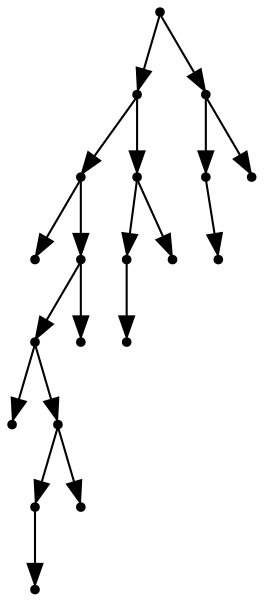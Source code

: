 digraph {
  19 [shape=point];
  14 [shape=point];
  9 [shape=point];
  0 [shape=point];
  8 [shape=point];
  6 [shape=point];
  1 [shape=point];
  5 [shape=point];
  3 [shape=point];
  2 [shape=point];
  4 [shape=point];
  7 [shape=point];
  13 [shape=point];
  11 [shape=point];
  10 [shape=point];
  12 [shape=point];
  18 [shape=point];
  16 [shape=point];
  15 [shape=point];
  17 [shape=point];
19 -> 14;
14 -> 9;
9 -> 0;
9 -> 8;
8 -> 6;
6 -> 1;
6 -> 5;
5 -> 3;
3 -> 2;
5 -> 4;
8 -> 7;
14 -> 13;
13 -> 11;
11 -> 10;
13 -> 12;
19 -> 18;
18 -> 16;
16 -> 15;
18 -> 17;
}

